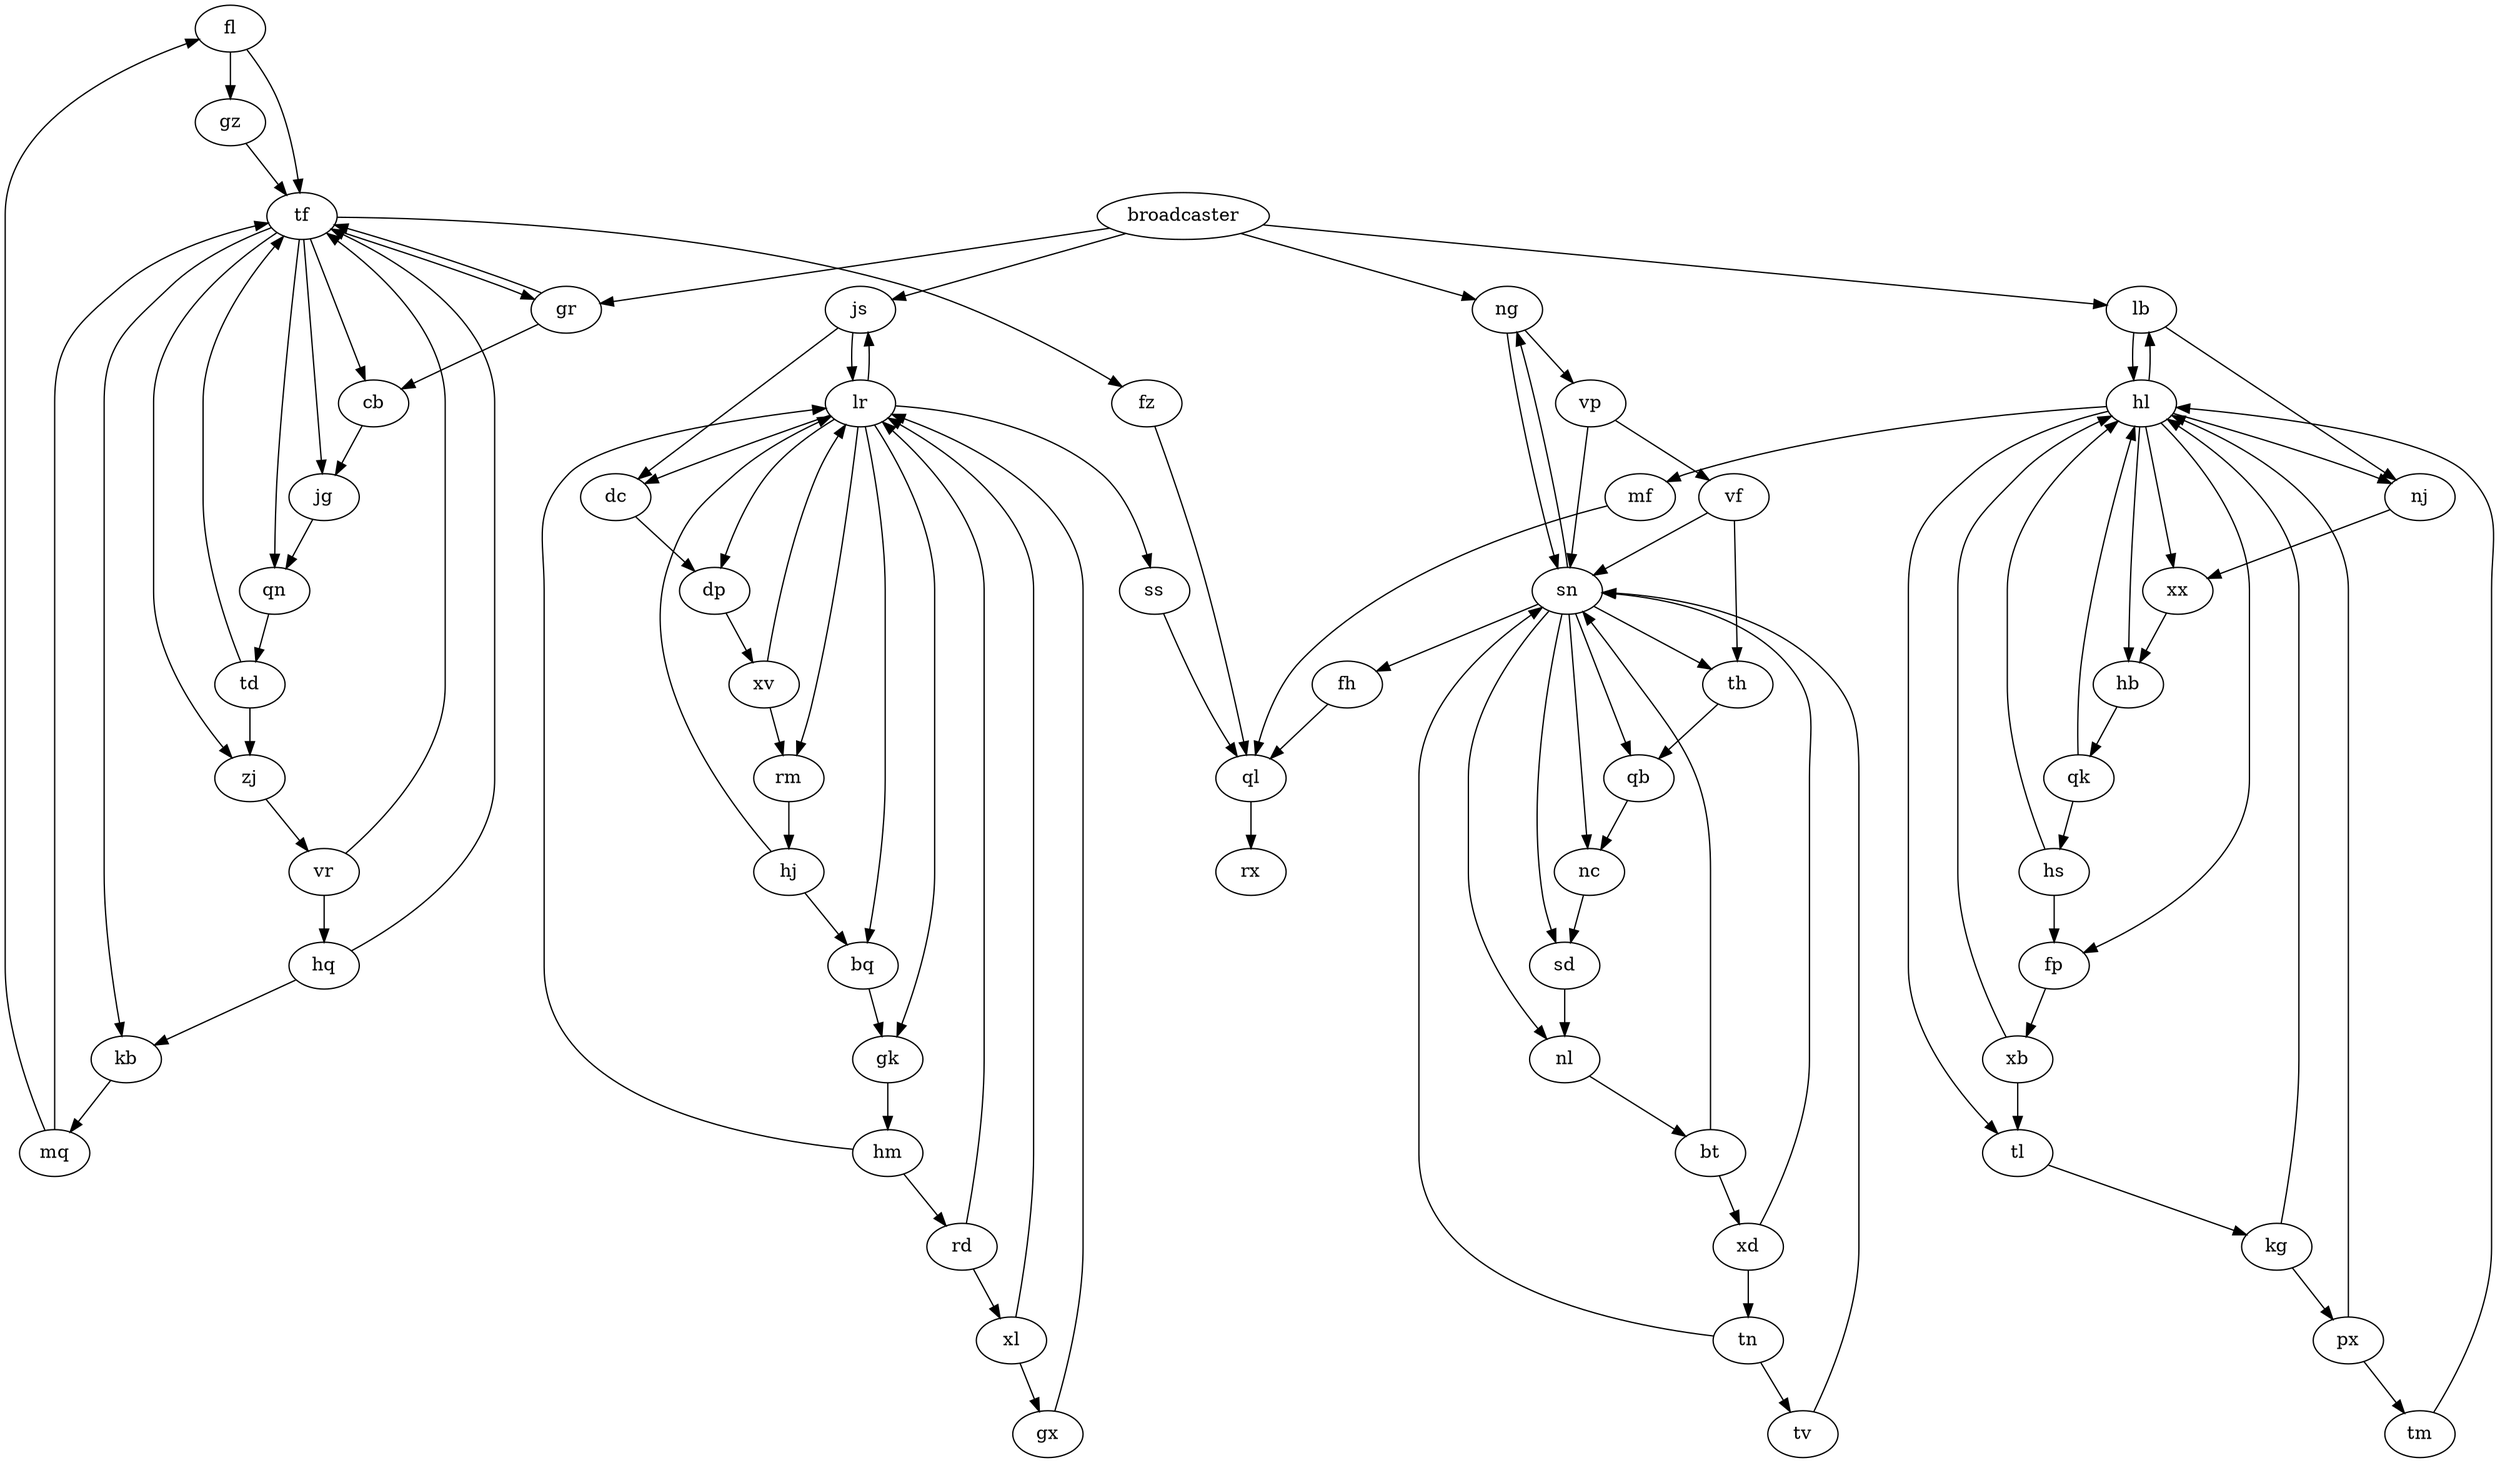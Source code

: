 digraph mygraph {
   fl  -> { tf,gz }
   xb  -> { hl,tl }
   mq  -> { tf,fl }
   px  -> { hl,tm }
   dp  -> { xv }
   broadcaster  -> { js,ng,lb,gr }
   ql  -> { rx }
   gk  -> { hm }
   vp  -> { vf,sn }
   fp  -> { xb }
   lr  -> { ss,rm,dc,js,gk,dp,bq }
   xl  -> { gx,lr }
   xx  -> { hb }
   cb  -> { jg }
   hl  -> { nj,lb,tl,xx,hb,fp,mf }
   vr  -> { tf,hq }
   bq  -> { gk }
   jg  -> { qn }
   hb  -> { qk }
   qk  -> { hs,hl }
   gz  -> { tf }
   rm  -> { hj }
   tf  -> { cb,jg,fz,gr,zj,qn,kb }
   qn  -> { td }
   js  -> { lr,dc }
   qb  -> { nc }
   zj  -> { vr }
   td  -> { tf,zj }
   tl  -> { kg }
   gx  -> { lr }
   hm  -> { lr,rd }
   fh  -> { ql }
   nj  -> { xx }
   hq  -> { kb,tf }
   kg  -> { px,hl }
   dc  -> { dp }
   vf  -> { th,sn }
   mf  -> { ql }
   tm  -> { hl }
   fz  -> { ql }
   xd  -> { tn,sn }
   ng  -> { vp,sn }
   th  -> { qb }
   rd  -> { xl,lr }
   bt  -> { xd,sn }
   tv  -> { sn }
   nl  -> { bt }
   hs  -> { fp,hl }
   xv  -> { rm,lr }
   tn  -> { sn,tv }
   hj  -> { lr,bq }
   ss  -> { ql }
   sd  -> { nl }
   sn  -> { sd,fh,th,qb,nl,ng,nc }
   kb  -> { mq }
   lb  -> { nj,hl }
   gr  -> { tf,cb }
   nc  -> { sd }
}
